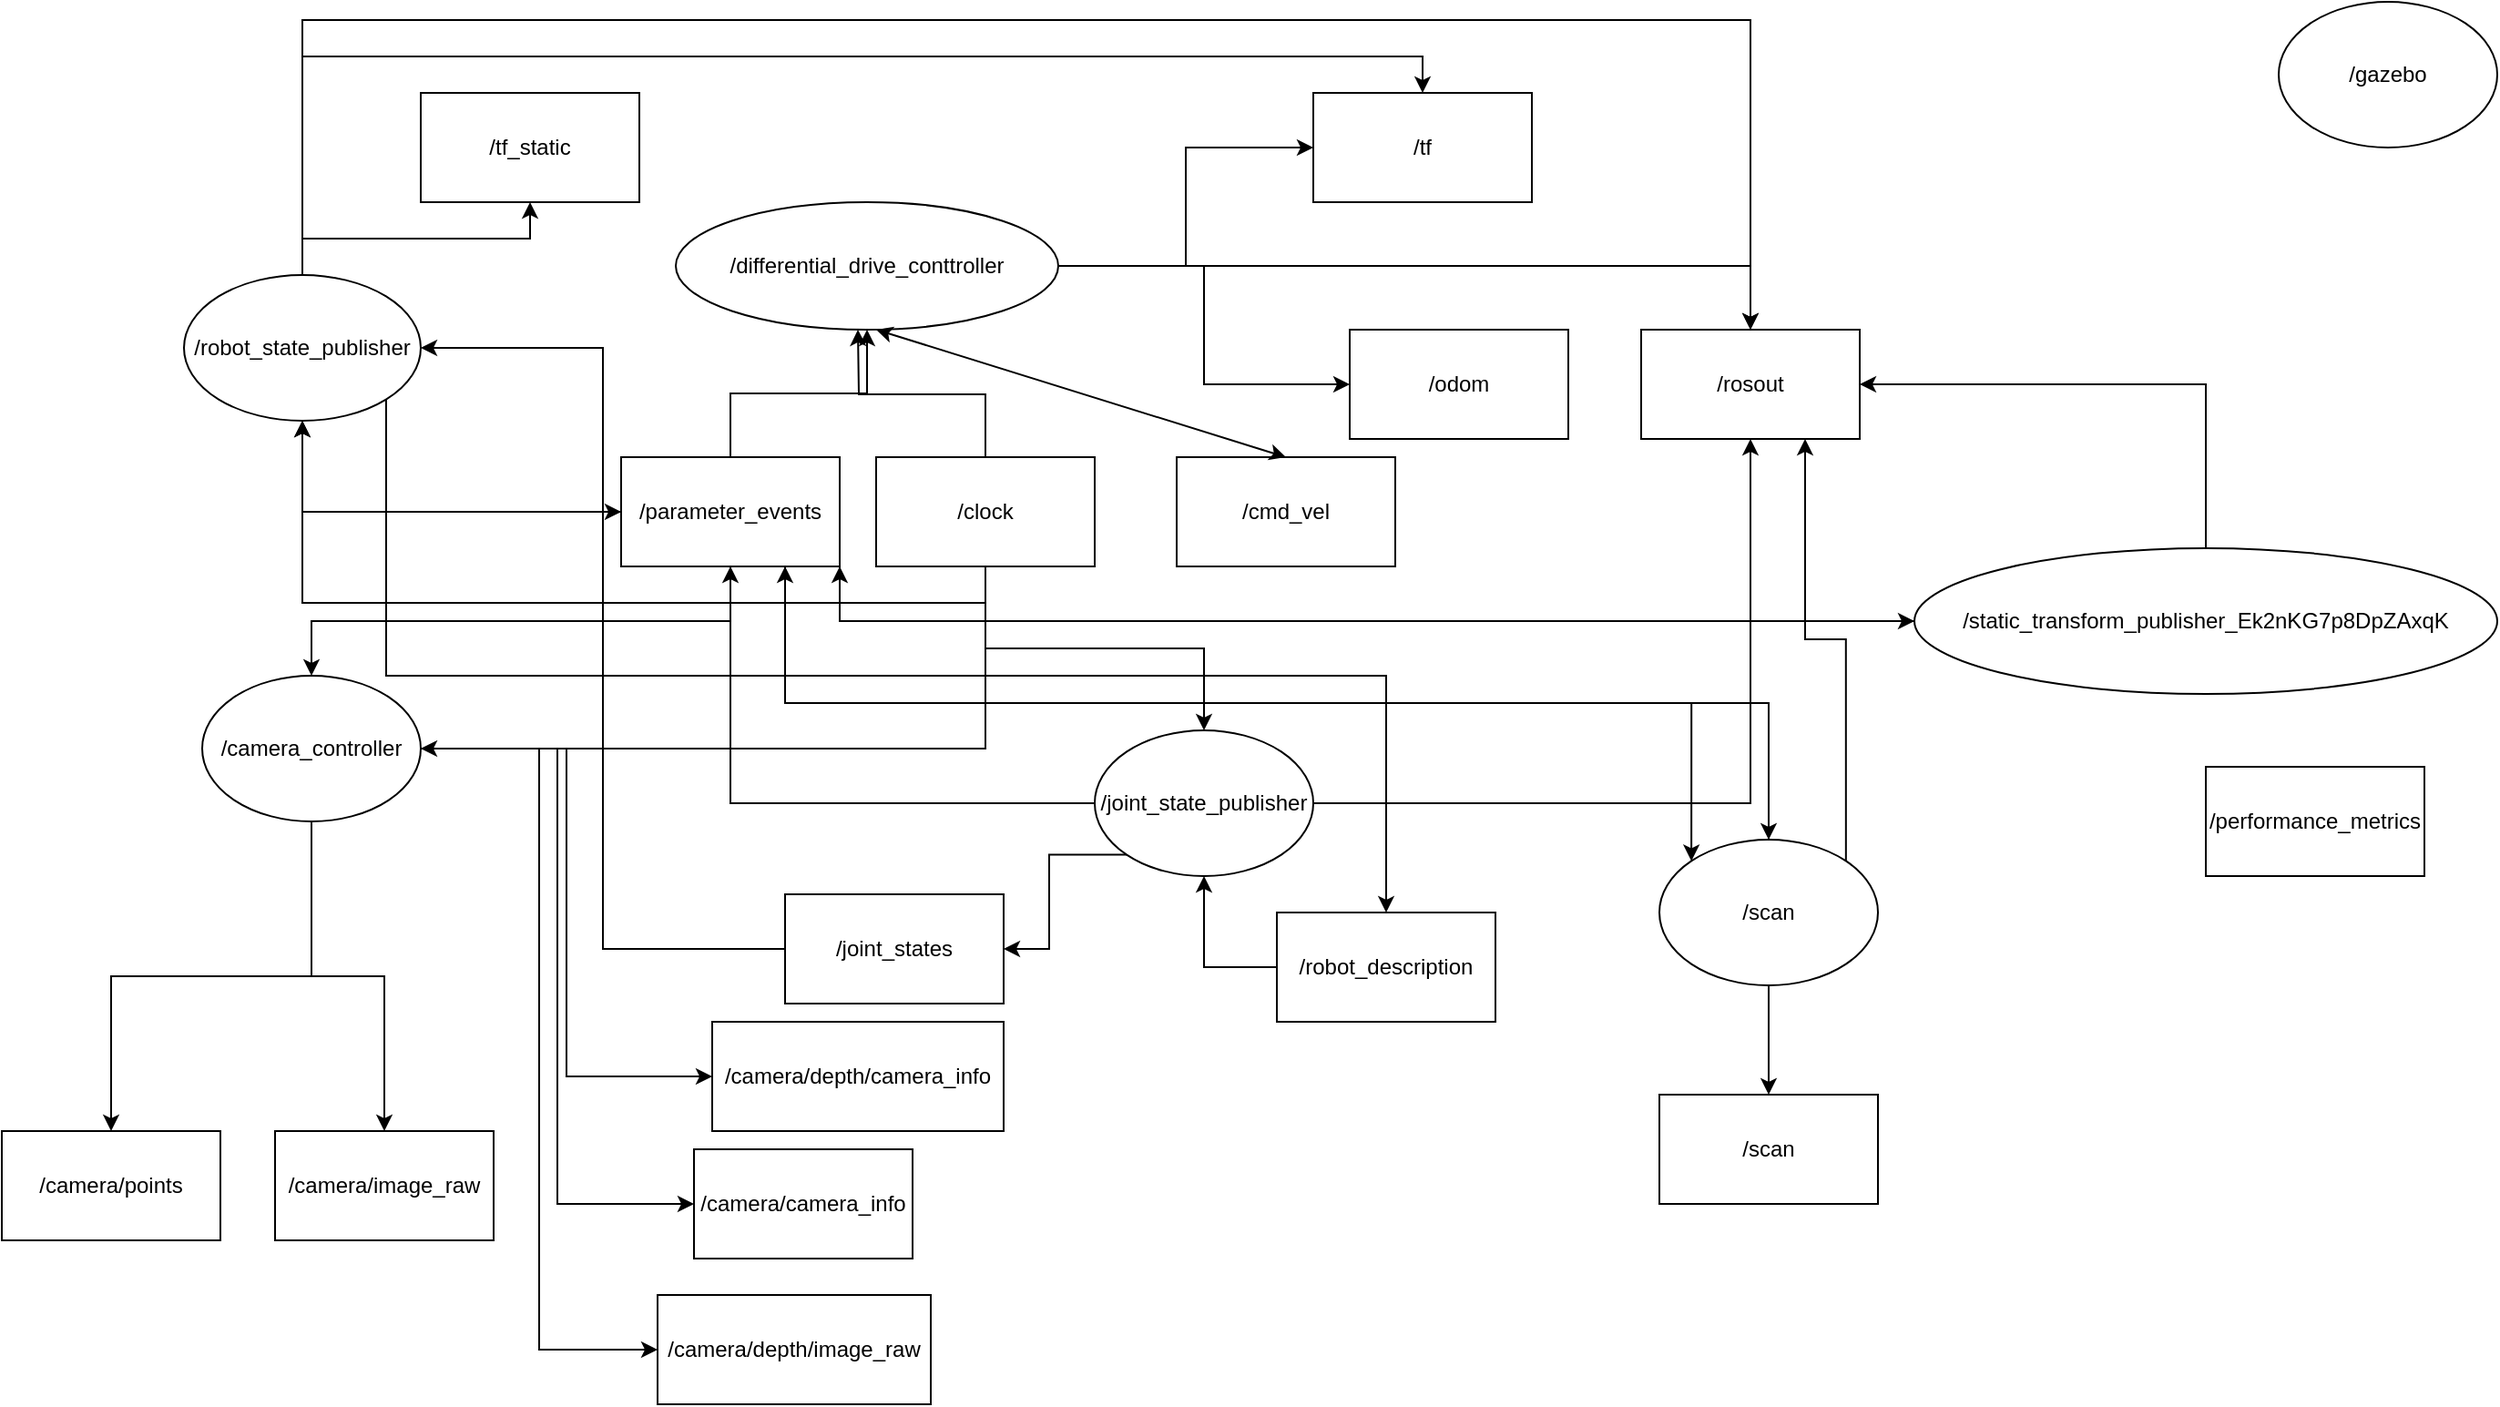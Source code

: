 <mxfile version="23.0.2" type="github">
  <diagram name="Page-1" id="CCXDkMmYEeseRspRPApz">
    <mxGraphModel dx="1949" dy="1136" grid="1" gridSize="10" guides="1" tooltips="1" connect="1" arrows="1" fold="1" page="1" pageScale="1" pageWidth="850" pageHeight="1100" math="0" shadow="0">
      <root>
        <mxCell id="0" />
        <mxCell id="1" parent="0" />
        <mxCell id="GH3iI-kV92OheZ8QKehh-54" style="edgeStyle=orthogonalEdgeStyle;rounded=0;orthogonalLoop=1;jettySize=auto;html=1;exitX=0.5;exitY=1;exitDx=0;exitDy=0;entryX=0.5;entryY=0;entryDx=0;entryDy=0;" edge="1" parent="1" source="GH3iI-kV92OheZ8QKehh-1" target="GH3iI-kV92OheZ8QKehh-15">
          <mxGeometry relative="1" as="geometry" />
        </mxCell>
        <mxCell id="GH3iI-kV92OheZ8QKehh-55" style="edgeStyle=orthogonalEdgeStyle;rounded=0;orthogonalLoop=1;jettySize=auto;html=1;exitX=0.5;exitY=1;exitDx=0;exitDy=0;entryX=0.5;entryY=0;entryDx=0;entryDy=0;" edge="1" parent="1" source="GH3iI-kV92OheZ8QKehh-1" target="GH3iI-kV92OheZ8QKehh-16">
          <mxGeometry relative="1" as="geometry" />
        </mxCell>
        <mxCell id="GH3iI-kV92OheZ8QKehh-56" style="edgeStyle=orthogonalEdgeStyle;rounded=0;orthogonalLoop=1;jettySize=auto;html=1;exitX=1;exitY=0.5;exitDx=0;exitDy=0;entryX=0;entryY=0.5;entryDx=0;entryDy=0;" edge="1" parent="1" source="GH3iI-kV92OheZ8QKehh-1" target="GH3iI-kV92OheZ8QKehh-14">
          <mxGeometry relative="1" as="geometry" />
        </mxCell>
        <mxCell id="GH3iI-kV92OheZ8QKehh-57" style="edgeStyle=orthogonalEdgeStyle;rounded=0;orthogonalLoop=1;jettySize=auto;html=1;exitX=1;exitY=0.5;exitDx=0;exitDy=0;entryX=0;entryY=0.5;entryDx=0;entryDy=0;" edge="1" parent="1" source="GH3iI-kV92OheZ8QKehh-1" target="GH3iI-kV92OheZ8QKehh-12">
          <mxGeometry relative="1" as="geometry" />
        </mxCell>
        <mxCell id="GH3iI-kV92OheZ8QKehh-58" style="edgeStyle=orthogonalEdgeStyle;rounded=0;orthogonalLoop=1;jettySize=auto;html=1;exitX=1;exitY=0.5;exitDx=0;exitDy=0;entryX=0;entryY=0.5;entryDx=0;entryDy=0;" edge="1" parent="1" source="GH3iI-kV92OheZ8QKehh-1" target="GH3iI-kV92OheZ8QKehh-13">
          <mxGeometry relative="1" as="geometry" />
        </mxCell>
        <mxCell id="GH3iI-kV92OheZ8QKehh-1" value="/camera_controller" style="ellipse;whiteSpace=wrap;html=1;" vertex="1" parent="1">
          <mxGeometry x="120" y="420" width="120" height="80" as="geometry" />
        </mxCell>
        <mxCell id="GH3iI-kV92OheZ8QKehh-2" value="/gazebo" style="ellipse;whiteSpace=wrap;html=1;" vertex="1" parent="1">
          <mxGeometry x="1260" y="50" width="120" height="80" as="geometry" />
        </mxCell>
        <mxCell id="GH3iI-kV92OheZ8QKehh-73" style="edgeStyle=orthogonalEdgeStyle;rounded=0;orthogonalLoop=1;jettySize=auto;html=1;exitX=0.5;exitY=1;exitDx=0;exitDy=0;entryX=0.5;entryY=0;entryDx=0;entryDy=0;" edge="1" parent="1" source="GH3iI-kV92OheZ8QKehh-4" target="GH3iI-kV92OheZ8QKehh-25">
          <mxGeometry relative="1" as="geometry" />
        </mxCell>
        <mxCell id="GH3iI-kV92OheZ8QKehh-74" style="edgeStyle=orthogonalEdgeStyle;rounded=0;orthogonalLoop=1;jettySize=auto;html=1;exitX=1;exitY=0;exitDx=0;exitDy=0;entryX=0.75;entryY=1;entryDx=0;entryDy=0;" edge="1" parent="1" source="GH3iI-kV92OheZ8QKehh-4" target="GH3iI-kV92OheZ8QKehh-24">
          <mxGeometry relative="1" as="geometry" />
        </mxCell>
        <mxCell id="GH3iI-kV92OheZ8QKehh-75" style="edgeStyle=orthogonalEdgeStyle;rounded=0;orthogonalLoop=1;jettySize=auto;html=1;exitX=0.5;exitY=0;exitDx=0;exitDy=0;entryX=0.75;entryY=1;entryDx=0;entryDy=0;" edge="1" parent="1" source="GH3iI-kV92OheZ8QKehh-4" target="GH3iI-kV92OheZ8QKehh-21">
          <mxGeometry relative="1" as="geometry" />
        </mxCell>
        <mxCell id="GH3iI-kV92OheZ8QKehh-4" value="/scan" style="ellipse;whiteSpace=wrap;html=1;" vertex="1" parent="1">
          <mxGeometry x="920" y="510" width="120" height="80" as="geometry" />
        </mxCell>
        <mxCell id="GH3iI-kV92OheZ8QKehh-64" style="edgeStyle=orthogonalEdgeStyle;rounded=0;orthogonalLoop=1;jettySize=auto;html=1;exitX=0.5;exitY=1;exitDx=0;exitDy=0;entryX=0;entryY=0.5;entryDx=0;entryDy=0;" edge="1" parent="1" source="GH3iI-kV92OheZ8QKehh-5" target="GH3iI-kV92OheZ8QKehh-21">
          <mxGeometry relative="1" as="geometry" />
        </mxCell>
        <mxCell id="GH3iI-kV92OheZ8QKehh-67" style="edgeStyle=orthogonalEdgeStyle;rounded=0;orthogonalLoop=1;jettySize=auto;html=1;exitX=1;exitY=1;exitDx=0;exitDy=0;entryX=0.5;entryY=0;entryDx=0;entryDy=0;" edge="1" parent="1" source="GH3iI-kV92OheZ8QKehh-5" target="GH3iI-kV92OheZ8QKehh-23">
          <mxGeometry relative="1" as="geometry">
            <Array as="points">
              <mxPoint x="221" y="420" />
              <mxPoint x="770" y="420" />
            </Array>
          </mxGeometry>
        </mxCell>
        <mxCell id="GH3iI-kV92OheZ8QKehh-68" style="edgeStyle=orthogonalEdgeStyle;rounded=0;orthogonalLoop=1;jettySize=auto;html=1;exitX=0.5;exitY=0;exitDx=0;exitDy=0;entryX=0.5;entryY=0;entryDx=0;entryDy=0;" edge="1" parent="1" source="GH3iI-kV92OheZ8QKehh-5" target="GH3iI-kV92OheZ8QKehh-24">
          <mxGeometry relative="1" as="geometry">
            <Array as="points">
              <mxPoint x="175" y="60" />
              <mxPoint x="970" y="60" />
            </Array>
          </mxGeometry>
        </mxCell>
        <mxCell id="GH3iI-kV92OheZ8QKehh-69" style="edgeStyle=orthogonalEdgeStyle;rounded=0;orthogonalLoop=1;jettySize=auto;html=1;exitX=0.5;exitY=0;exitDx=0;exitDy=0;entryX=0.5;entryY=0;entryDx=0;entryDy=0;" edge="1" parent="1" source="GH3iI-kV92OheZ8QKehh-5" target="GH3iI-kV92OheZ8QKehh-26">
          <mxGeometry relative="1" as="geometry" />
        </mxCell>
        <mxCell id="GH3iI-kV92OheZ8QKehh-70" style="edgeStyle=orthogonalEdgeStyle;rounded=0;orthogonalLoop=1;jettySize=auto;html=1;exitX=0.5;exitY=0;exitDx=0;exitDy=0;entryX=0.5;entryY=1;entryDx=0;entryDy=0;" edge="1" parent="1" source="GH3iI-kV92OheZ8QKehh-5" target="GH3iI-kV92OheZ8QKehh-27">
          <mxGeometry relative="1" as="geometry" />
        </mxCell>
        <mxCell id="GH3iI-kV92OheZ8QKehh-5" value="/robot_state_publisher" style="ellipse;whiteSpace=wrap;html=1;" vertex="1" parent="1">
          <mxGeometry x="110" y="200" width="130" height="80" as="geometry" />
        </mxCell>
        <mxCell id="GH3iI-kV92OheZ8QKehh-51" style="edgeStyle=orthogonalEdgeStyle;rounded=0;orthogonalLoop=1;jettySize=auto;html=1;exitX=1;exitY=0.5;exitDx=0;exitDy=0;entryX=0;entryY=0.5;entryDx=0;entryDy=0;" edge="1" parent="1" source="GH3iI-kV92OheZ8QKehh-6" target="GH3iI-kV92OheZ8QKehh-20">
          <mxGeometry relative="1" as="geometry" />
        </mxCell>
        <mxCell id="GH3iI-kV92OheZ8QKehh-52" style="edgeStyle=orthogonalEdgeStyle;rounded=0;orthogonalLoop=1;jettySize=auto;html=1;exitX=1;exitY=0.5;exitDx=0;exitDy=0;entryX=0.5;entryY=0;entryDx=0;entryDy=0;" edge="1" parent="1" source="GH3iI-kV92OheZ8QKehh-6" target="GH3iI-kV92OheZ8QKehh-24">
          <mxGeometry relative="1" as="geometry" />
        </mxCell>
        <mxCell id="GH3iI-kV92OheZ8QKehh-53" style="edgeStyle=orthogonalEdgeStyle;rounded=0;orthogonalLoop=1;jettySize=auto;html=1;exitX=1;exitY=0.5;exitDx=0;exitDy=0;entryX=0;entryY=0.5;entryDx=0;entryDy=0;" edge="1" parent="1" source="GH3iI-kV92OheZ8QKehh-6" target="GH3iI-kV92OheZ8QKehh-26">
          <mxGeometry relative="1" as="geometry" />
        </mxCell>
        <mxCell id="GH3iI-kV92OheZ8QKehh-6" value="/differential_drive_conttroller" style="ellipse;whiteSpace=wrap;html=1;" vertex="1" parent="1">
          <mxGeometry x="380" y="160" width="210" height="70" as="geometry" />
        </mxCell>
        <mxCell id="GH3iI-kV92OheZ8QKehh-47" style="edgeStyle=orthogonalEdgeStyle;rounded=0;orthogonalLoop=1;jettySize=auto;html=1;exitX=0;exitY=0.5;exitDx=0;exitDy=0;entryX=0.5;entryY=1;entryDx=0;entryDy=0;" edge="1" parent="1" source="GH3iI-kV92OheZ8QKehh-10" target="GH3iI-kV92OheZ8QKehh-21">
          <mxGeometry relative="1" as="geometry" />
        </mxCell>
        <mxCell id="GH3iI-kV92OheZ8QKehh-48" style="edgeStyle=orthogonalEdgeStyle;rounded=0;orthogonalLoop=1;jettySize=auto;html=1;exitX=1;exitY=0.5;exitDx=0;exitDy=0;entryX=0.5;entryY=1;entryDx=0;entryDy=0;" edge="1" parent="1" source="GH3iI-kV92OheZ8QKehh-10" target="GH3iI-kV92OheZ8QKehh-24">
          <mxGeometry relative="1" as="geometry" />
        </mxCell>
        <mxCell id="GH3iI-kV92OheZ8QKehh-60" style="edgeStyle=orthogonalEdgeStyle;rounded=0;orthogonalLoop=1;jettySize=auto;html=1;exitX=0;exitY=1;exitDx=0;exitDy=0;entryX=1;entryY=0.5;entryDx=0;entryDy=0;" edge="1" parent="1" source="GH3iI-kV92OheZ8QKehh-10" target="GH3iI-kV92OheZ8QKehh-19">
          <mxGeometry relative="1" as="geometry" />
        </mxCell>
        <mxCell id="GH3iI-kV92OheZ8QKehh-10" value="/joint_state_publisher" style="ellipse;whiteSpace=wrap;html=1;" vertex="1" parent="1">
          <mxGeometry x="610" y="450" width="120" height="80" as="geometry" />
        </mxCell>
        <mxCell id="GH3iI-kV92OheZ8QKehh-77" style="edgeStyle=orthogonalEdgeStyle;rounded=0;orthogonalLoop=1;jettySize=auto;html=1;exitX=0;exitY=0.5;exitDx=0;exitDy=0;entryX=1;entryY=1;entryDx=0;entryDy=0;" edge="1" parent="1" source="GH3iI-kV92OheZ8QKehh-11" target="GH3iI-kV92OheZ8QKehh-21">
          <mxGeometry relative="1" as="geometry" />
        </mxCell>
        <mxCell id="GH3iI-kV92OheZ8QKehh-79" style="edgeStyle=orthogonalEdgeStyle;rounded=0;orthogonalLoop=1;jettySize=auto;html=1;exitX=0.5;exitY=0;exitDx=0;exitDy=0;entryX=1;entryY=0.5;entryDx=0;entryDy=0;" edge="1" parent="1" source="GH3iI-kV92OheZ8QKehh-11" target="GH3iI-kV92OheZ8QKehh-24">
          <mxGeometry relative="1" as="geometry" />
        </mxCell>
        <mxCell id="GH3iI-kV92OheZ8QKehh-11" value="/static_transform_publisher_Ek2nKG7p8DpZAxqK" style="ellipse;whiteSpace=wrap;html=1;" vertex="1" parent="1">
          <mxGeometry x="1060" y="350" width="320" height="80" as="geometry" />
        </mxCell>
        <mxCell id="GH3iI-kV92OheZ8QKehh-12" value="/camera/camera_info" style="rounded=0;whiteSpace=wrap;html=1;" vertex="1" parent="1">
          <mxGeometry x="390" y="680" width="120" height="60" as="geometry" />
        </mxCell>
        <mxCell id="GH3iI-kV92OheZ8QKehh-13" value="/camera/depth/camera_info" style="rounded=0;whiteSpace=wrap;html=1;" vertex="1" parent="1">
          <mxGeometry x="400" y="610" width="160" height="60" as="geometry" />
        </mxCell>
        <mxCell id="GH3iI-kV92OheZ8QKehh-14" value="/camera/depth/image_raw" style="rounded=0;whiteSpace=wrap;html=1;" vertex="1" parent="1">
          <mxGeometry x="370" y="760" width="150" height="60" as="geometry" />
        </mxCell>
        <mxCell id="GH3iI-kV92OheZ8QKehh-15" value="/camera/image_raw" style="rounded=0;whiteSpace=wrap;html=1;" vertex="1" parent="1">
          <mxGeometry x="160" y="670" width="120" height="60" as="geometry" />
        </mxCell>
        <mxCell id="GH3iI-kV92OheZ8QKehh-16" value="/camera/points" style="rounded=0;whiteSpace=wrap;html=1;" vertex="1" parent="1">
          <mxGeometry x="10" y="670" width="120" height="60" as="geometry" />
        </mxCell>
        <mxCell id="GH3iI-kV92OheZ8QKehh-44" style="edgeStyle=orthogonalEdgeStyle;rounded=0;orthogonalLoop=1;jettySize=auto;html=1;exitX=0.5;exitY=1;exitDx=0;exitDy=0;" edge="1" parent="1" source="GH3iI-kV92OheZ8QKehh-17" target="GH3iI-kV92OheZ8QKehh-10">
          <mxGeometry relative="1" as="geometry" />
        </mxCell>
        <mxCell id="GH3iI-kV92OheZ8QKehh-45" style="edgeStyle=orthogonalEdgeStyle;rounded=0;orthogonalLoop=1;jettySize=auto;html=1;exitX=0.5;exitY=1;exitDx=0;exitDy=0;entryX=1;entryY=0.5;entryDx=0;entryDy=0;" edge="1" parent="1" source="GH3iI-kV92OheZ8QKehh-17" target="GH3iI-kV92OheZ8QKehh-1">
          <mxGeometry relative="1" as="geometry" />
        </mxCell>
        <mxCell id="GH3iI-kV92OheZ8QKehh-50" style="edgeStyle=orthogonalEdgeStyle;rounded=0;orthogonalLoop=1;jettySize=auto;html=1;exitX=0.5;exitY=0;exitDx=0;exitDy=0;" edge="1" parent="1" source="GH3iI-kV92OheZ8QKehh-17">
          <mxGeometry relative="1" as="geometry">
            <mxPoint x="480" y="230" as="targetPoint" />
          </mxGeometry>
        </mxCell>
        <mxCell id="GH3iI-kV92OheZ8QKehh-61" style="edgeStyle=orthogonalEdgeStyle;rounded=0;orthogonalLoop=1;jettySize=auto;html=1;exitX=0.5;exitY=1;exitDx=0;exitDy=0;" edge="1" parent="1" source="GH3iI-kV92OheZ8QKehh-17" target="GH3iI-kV92OheZ8QKehh-5">
          <mxGeometry relative="1" as="geometry" />
        </mxCell>
        <mxCell id="GH3iI-kV92OheZ8QKehh-17" value="/clock" style="rounded=0;whiteSpace=wrap;html=1;" vertex="1" parent="1">
          <mxGeometry x="490" y="300" width="120" height="60" as="geometry" />
        </mxCell>
        <mxCell id="GH3iI-kV92OheZ8QKehh-18" value="/cmd_vel" style="rounded=0;whiteSpace=wrap;html=1;" vertex="1" parent="1">
          <mxGeometry x="655" y="300" width="120" height="60" as="geometry" />
        </mxCell>
        <mxCell id="GH3iI-kV92OheZ8QKehh-63" style="edgeStyle=orthogonalEdgeStyle;rounded=0;orthogonalLoop=1;jettySize=auto;html=1;exitX=0;exitY=0.5;exitDx=0;exitDy=0;entryX=1;entryY=0.5;entryDx=0;entryDy=0;" edge="1" parent="1" source="GH3iI-kV92OheZ8QKehh-19" target="GH3iI-kV92OheZ8QKehh-5">
          <mxGeometry relative="1" as="geometry" />
        </mxCell>
        <mxCell id="GH3iI-kV92OheZ8QKehh-19" value="/joint_states" style="rounded=0;whiteSpace=wrap;html=1;" vertex="1" parent="1">
          <mxGeometry x="440" y="540" width="120" height="60" as="geometry" />
        </mxCell>
        <mxCell id="GH3iI-kV92OheZ8QKehh-20" value="/odom" style="rounded=0;whiteSpace=wrap;html=1;" vertex="1" parent="1">
          <mxGeometry x="750" y="230" width="120" height="60" as="geometry" />
        </mxCell>
        <mxCell id="GH3iI-kV92OheZ8QKehh-49" style="edgeStyle=orthogonalEdgeStyle;rounded=0;orthogonalLoop=1;jettySize=auto;html=1;exitX=0.5;exitY=0;exitDx=0;exitDy=0;" edge="1" parent="1" source="GH3iI-kV92OheZ8QKehh-21" target="GH3iI-kV92OheZ8QKehh-6">
          <mxGeometry relative="1" as="geometry" />
        </mxCell>
        <mxCell id="GH3iI-kV92OheZ8QKehh-59" style="edgeStyle=orthogonalEdgeStyle;rounded=0;orthogonalLoop=1;jettySize=auto;html=1;exitX=0.5;exitY=1;exitDx=0;exitDy=0;entryX=0.5;entryY=0;entryDx=0;entryDy=0;" edge="1" parent="1" source="GH3iI-kV92OheZ8QKehh-21" target="GH3iI-kV92OheZ8QKehh-1">
          <mxGeometry relative="1" as="geometry" />
        </mxCell>
        <mxCell id="GH3iI-kV92OheZ8QKehh-62" style="edgeStyle=orthogonalEdgeStyle;rounded=0;orthogonalLoop=1;jettySize=auto;html=1;exitX=0;exitY=0.5;exitDx=0;exitDy=0;" edge="1" parent="1" source="GH3iI-kV92OheZ8QKehh-21" target="GH3iI-kV92OheZ8QKehh-5">
          <mxGeometry relative="1" as="geometry" />
        </mxCell>
        <mxCell id="GH3iI-kV92OheZ8QKehh-71" style="edgeStyle=orthogonalEdgeStyle;rounded=0;orthogonalLoop=1;jettySize=auto;html=1;exitX=0.75;exitY=1;exitDx=0;exitDy=0;" edge="1" parent="1" source="GH3iI-kV92OheZ8QKehh-21" target="GH3iI-kV92OheZ8QKehh-4">
          <mxGeometry relative="1" as="geometry" />
        </mxCell>
        <mxCell id="GH3iI-kV92OheZ8QKehh-76" style="edgeStyle=orthogonalEdgeStyle;rounded=0;orthogonalLoop=1;jettySize=auto;html=1;exitX=1;exitY=1;exitDx=0;exitDy=0;entryX=0;entryY=0.5;entryDx=0;entryDy=0;" edge="1" parent="1" source="GH3iI-kV92OheZ8QKehh-21" target="GH3iI-kV92OheZ8QKehh-11">
          <mxGeometry relative="1" as="geometry" />
        </mxCell>
        <mxCell id="GH3iI-kV92OheZ8QKehh-21" value="/parameter_events" style="rounded=0;whiteSpace=wrap;html=1;" vertex="1" parent="1">
          <mxGeometry x="350" y="300" width="120" height="60" as="geometry" />
        </mxCell>
        <mxCell id="GH3iI-kV92OheZ8QKehh-22" value="/performance_metrics" style="rounded=0;whiteSpace=wrap;html=1;" vertex="1" parent="1">
          <mxGeometry x="1220" y="470" width="120" height="60" as="geometry" />
        </mxCell>
        <mxCell id="GH3iI-kV92OheZ8QKehh-46" style="edgeStyle=orthogonalEdgeStyle;rounded=0;orthogonalLoop=1;jettySize=auto;html=1;exitX=0;exitY=0.5;exitDx=0;exitDy=0;" edge="1" parent="1" source="GH3iI-kV92OheZ8QKehh-23" target="GH3iI-kV92OheZ8QKehh-10">
          <mxGeometry relative="1" as="geometry" />
        </mxCell>
        <mxCell id="GH3iI-kV92OheZ8QKehh-23" value="/robot_description" style="rounded=0;whiteSpace=wrap;html=1;" vertex="1" parent="1">
          <mxGeometry x="710" y="550" width="120" height="60" as="geometry" />
        </mxCell>
        <mxCell id="GH3iI-kV92OheZ8QKehh-24" value="/rosout" style="rounded=0;whiteSpace=wrap;html=1;" vertex="1" parent="1">
          <mxGeometry x="910" y="230" width="120" height="60" as="geometry" />
        </mxCell>
        <mxCell id="GH3iI-kV92OheZ8QKehh-25" value="/scan" style="rounded=0;whiteSpace=wrap;html=1;" vertex="1" parent="1">
          <mxGeometry x="920" y="650" width="120" height="60" as="geometry" />
        </mxCell>
        <mxCell id="GH3iI-kV92OheZ8QKehh-26" value="/tf" style="rounded=0;whiteSpace=wrap;html=1;" vertex="1" parent="1">
          <mxGeometry x="730" y="100" width="120" height="60" as="geometry" />
        </mxCell>
        <mxCell id="GH3iI-kV92OheZ8QKehh-27" value="/tf_static" style="rounded=0;whiteSpace=wrap;html=1;" vertex="1" parent="1">
          <mxGeometry x="240" y="100" width="120" height="60" as="geometry" />
        </mxCell>
        <mxCell id="GH3iI-kV92OheZ8QKehh-40" value="" style="endArrow=classic;startArrow=classic;html=1;rounded=0;exitX=0.5;exitY=0;exitDx=0;exitDy=0;" edge="1" parent="1" source="GH3iI-kV92OheZ8QKehh-18">
          <mxGeometry width="50" height="50" relative="1" as="geometry">
            <mxPoint x="440" y="280" as="sourcePoint" />
            <mxPoint x="490" y="230" as="targetPoint" />
          </mxGeometry>
        </mxCell>
        <mxCell id="GH3iI-kV92OheZ8QKehh-72" style="edgeStyle=orthogonalEdgeStyle;rounded=0;orthogonalLoop=1;jettySize=auto;html=1;exitX=0.5;exitY=1;exitDx=0;exitDy=0;entryX=0;entryY=0;entryDx=0;entryDy=0;" edge="1" parent="1" source="GH3iI-kV92OheZ8QKehh-17" target="GH3iI-kV92OheZ8QKehh-4">
          <mxGeometry relative="1" as="geometry" />
        </mxCell>
      </root>
    </mxGraphModel>
  </diagram>
</mxfile>
